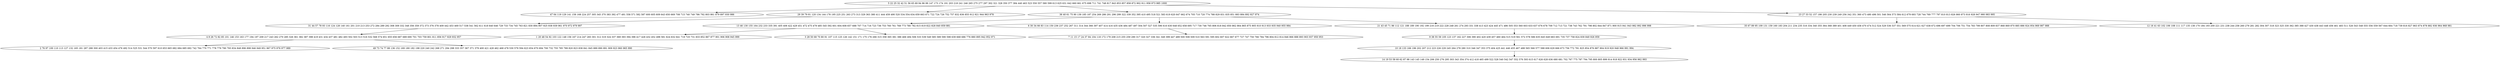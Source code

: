 digraph true_tree {
	"0" -> "1"
	"0" -> "2"
	"0" -> "3"
	"3" -> "4"
	"3" -> "5"
	"2" -> "6"
	"4" -> "7"
	"0" -> "8"
	"5" -> "9"
	"3" -> "10"
	"6" -> "11"
	"4" -> "12"
	"10" -> "13"
	"8" -> "14"
	"11" -> "15"
	"8" -> "16"
	"13" -> "17"
	"11" -> "18"
	"17" -> "19"
	"0" [label="5 22 25 32 42 51 56 65 69 94 96 99 147 173 174 191 203 218 241 246 265 275 277 297 302 321 328 350 377 384 440 463 523 550 557 580 599 613 625 631 642 660 661 675 698 711 741 748 817 843 853 857 858 872 902 911 958 973 985 1000"];
	"1" [label="47 64 119 129 141 158 168 224 257 305 345 370 383 392 477 491 558 571 582 587 600 605 609 643 650 669 708 715 740 749 786 792 803 861 879 897 930 986"];
	"2" [label="29 39 79 81 120 134 144 178 195 225 251 263 273 313 329 363 380 411 444 459 490 520 534 554 634 659 663 671 722 724 726 752 757 832 836 855 912 921 944 963 978"];
	"3" [label="36 40 61 75 90 139 185 187 254 269 286 291 296 299 322 339 352 395 410 495 518 521 583 619 620 647 662 674 705 710 720 774 788 829 831 835 851 883 884 892 927 974"];
	"4" [label="13 46 130 155 164 232 233 335 391 405 406 422 429 451 472 475 479 485 545 592 601 604 608 657 688 707 714 716 723 736 753 760 761 768 773 780 782 815 819 822 828 840 859 881"];
	"5" [label="6 30 34 66 83 114 150 236 237 252 267 311 314 344 366 397 407 414 416 435 436 484 487 497 504 507 527 535 596 616 630 648 652 658 695 717 730 746 765 806 818 842 850 862 864 865 875 905 910 913 933 935 940 955 984"];
	"6" [label="31 44 57 78 93 116 124 128 140 161 201 210 213 253 272 284 289 292 308 309 332 348 356 359 372 373 376 378 409 442 453 469 517 538 541 562 611 618 640 646 729 733 734 745 763 821 830 894 907 925 938 939 961 970 972 979 997"];
	"7" [label="1 20 48 54 92 103 122 148 156 167 214 247 283 301 312 319 324 337 369 393 394 396 417 426 432 452 498 581 624 632 641 719 725 731 833 852 867 877 901 906 908 945 999"];
	"8" [label="23 27 33 52 157 186 205 230 239 249 256 342 351 360 473 480 496 501 546 564 573 584 612 679 693 728 744 769 777 797 810 813 826 860 873 916 928 947 980 983 995"];
	"9" [label="7 11 15 17 24 37 84 104 118 172 179 208 215 255 259 290 317 320 327 336 341 349 399 447 489 500 508 509 510 563 591 595 602 607 622 667 677 727 747 750 766 784 796 804 812 814 846 866 888 893 903 937 950 953"];
	"10" [label="21 43 45 71 86 112 121 188 189 190 192 199 216 219 222 228 248 261 274 293 331 338 413 423 424 445 471 486 505 553 560 603 633 637 676 678 709 712 713 721 738 743 762 791 798 802 844 847 871 900 915 941 943 982 992 996 998"];
	"11" [label="4 8 26 72 82 85 101 146 153 163 177 194 197 209 217 243 262 270 285 326 361 382 387 398 419 431 434 437 481 482 493 502 503 513 516 532 568 574 651 655 656 687 689 690 701 703 759 801 811 856 917 929 932 957"];
	"12" [label="3 28 50 68 70 80 91 107 115 125 126 142 151 171 175 176 266 315 358 365 381 386 466 494 506 533 539 549 585 589 590 598 639 668 686 776 880 895 942 952 971"];
	"13" [label="9 38 55 59 105 123 137 162 227 306 390 402 420 439 457 460 464 515 519 561 572 578 586 635 645 649 683 691 735 737 758 824 839 849 926 959"];
	"14" [label="35 67 89 95 109 131 159 160 183 204 211 234 235 316 334 340 355 364 368 389 401 408 449 450 458 470 474 512 524 529 536 537 551 569 575 614 621 627 638 672 696 697 699 704 706 751 754 783 799 807 808 809 837 868 869 870 885 886 924 954 969 987 988"];
	"15" [label="2 76 97 100 110 113 127 132 165 181 287 288 300 403 415 433 454 476 492 514 525 531 544 570 597 610 653 665 682 684 685 692 742 764 770 771 778 779 790 793 834 848 896 898 946 949 951 967 975 976 977 989"];
	"16" [label="12 16 41 63 102 106 108 111 117 135 138 170 184 193 200 221 231 238 244 258 260 279 281 282 304 307 318 323 325 330 362 385 388 427 430 438 443 448 456 461 483 511 526 543 548 555 556 559 567 644 664 718 739 816 827 863 874 878 882 936 964 968 981"];
	"17" [label="10 18 133 166 196 202 207 212 223 226 229 245 264 278 280 310 346 347 353 375 404 425 441 446 455 467 488 565 566 577 588 606 629 666 673 756 772 781 825 854 876 887 904 919 920 948 966 991 994"];
	"18" [label="49 73 74 77 88 136 152 169 180 182 198 220 240 242 268 271 294 298 333 357 367 371 379 400 421 428 462 468 478 530 579 594 623 654 670 694 700 732 755 785 789 820 823 838 841 845 889 890 891 909 923 960 965 990"];
	"19" [label="14 19 53 58 60 62 87 98 143 145 149 154 206 250 276 295 303 343 354 374 412 418 465 499 522 528 540 542 547 552 576 593 615 617 626 628 636 680 681 702 767 775 787 794 795 800 805 899 914 918 922 931 934 956 962 993"];
}
